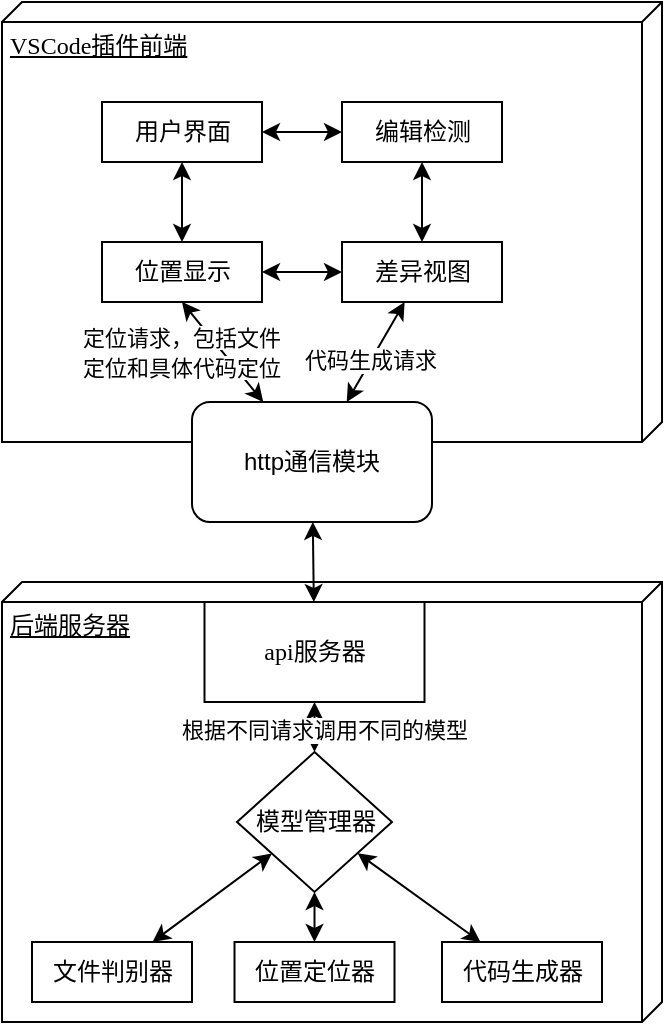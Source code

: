 <mxfile version="27.0.3">
  <diagram name="Page-1" id="5f0bae14-7c28-e335-631c-24af17079c00">
    <mxGraphModel dx="994" dy="580" grid="1" gridSize="10" guides="1" tooltips="1" connect="1" arrows="1" fold="1" page="1" pageScale="1" pageWidth="1100" pageHeight="850" background="none" math="0" shadow="0">
      <root>
        <mxCell id="0" />
        <mxCell id="1" parent="0" />
        <mxCell id="39150e848f15840c-1" value="VSCode插件前端" style="verticalAlign=top;align=left;spacingTop=8;spacingLeft=2;spacingRight=12;shape=cube;size=10;direction=south;fontStyle=4;html=1;rounded=0;shadow=0;comic=0;labelBackgroundColor=none;strokeWidth=1;fontFamily=Verdana;fontSize=12" parent="1" vertex="1">
          <mxGeometry x="340" y="50" width="330" height="220" as="geometry" />
        </mxCell>
        <mxCell id="39150e848f15840c-2" value="后端服务器" style="verticalAlign=top;align=left;spacingTop=8;spacingLeft=2;spacingRight=12;shape=cube;size=10;direction=south;fontStyle=4;html=1;rounded=0;shadow=0;comic=0;labelBackgroundColor=none;strokeWidth=1;fontFamily=Verdana;fontSize=12" parent="1" vertex="1">
          <mxGeometry x="340" y="340" width="330" height="220" as="geometry" />
        </mxCell>
        <mxCell id="39150e848f15840c-4" value="用户界面" style="html=1;rounded=0;shadow=0;comic=0;labelBackgroundColor=none;strokeWidth=1;fontFamily=Verdana;fontSize=12;align=center;" parent="1" vertex="1">
          <mxGeometry x="390" y="100" width="80" height="30" as="geometry" />
        </mxCell>
        <mxCell id="39150e848f15840c-8" value="api服务器" style="html=1;rounded=0;shadow=0;comic=0;labelBackgroundColor=none;strokeWidth=1;fontFamily=Verdana;fontSize=12;align=center;" parent="1" vertex="1">
          <mxGeometry x="441.25" y="350" width="110" height="50" as="geometry" />
        </mxCell>
        <mxCell id="wm8eKJ84Byxj_CyWqAR3-1" value="编辑检测" style="html=1;rounded=0;shadow=0;comic=0;labelBackgroundColor=none;strokeWidth=1;fontFamily=Verdana;fontSize=12;align=center;" vertex="1" parent="1">
          <mxGeometry x="510" y="100" width="80" height="30" as="geometry" />
        </mxCell>
        <mxCell id="wm8eKJ84Byxj_CyWqAR3-2" value="" style="endArrow=classic;startArrow=classic;html=1;rounded=0;" edge="1" parent="1" source="39150e848f15840c-4" target="wm8eKJ84Byxj_CyWqAR3-1">
          <mxGeometry width="50" height="50" relative="1" as="geometry">
            <mxPoint x="480" y="330" as="sourcePoint" />
            <mxPoint x="530" y="280" as="targetPoint" />
          </mxGeometry>
        </mxCell>
        <mxCell id="wm8eKJ84Byxj_CyWqAR3-8" value="位置显示" style="html=1;rounded=0;shadow=0;comic=0;labelBackgroundColor=none;strokeWidth=1;fontFamily=Verdana;fontSize=12;align=center;" vertex="1" parent="1">
          <mxGeometry x="390" y="170" width="80" height="30" as="geometry" />
        </mxCell>
        <mxCell id="wm8eKJ84Byxj_CyWqAR3-9" value="差异视图" style="html=1;rounded=0;shadow=0;comic=0;labelBackgroundColor=none;strokeWidth=1;fontFamily=Verdana;fontSize=12;align=center;" vertex="1" parent="1">
          <mxGeometry x="510" y="170" width="80" height="30" as="geometry" />
        </mxCell>
        <mxCell id="wm8eKJ84Byxj_CyWqAR3-10" value="" style="endArrow=classic;startArrow=classic;html=1;rounded=0;" edge="1" parent="1" source="wm8eKJ84Byxj_CyWqAR3-8" target="wm8eKJ84Byxj_CyWqAR3-9">
          <mxGeometry width="50" height="50" relative="1" as="geometry">
            <mxPoint x="480" y="330" as="sourcePoint" />
            <mxPoint x="530" y="280" as="targetPoint" />
          </mxGeometry>
        </mxCell>
        <mxCell id="wm8eKJ84Byxj_CyWqAR3-11" value="" style="endArrow=classic;startArrow=classic;html=1;rounded=0;" edge="1" parent="1" source="39150e848f15840c-4" target="wm8eKJ84Byxj_CyWqAR3-8">
          <mxGeometry width="50" height="50" relative="1" as="geometry">
            <mxPoint x="480" y="330" as="sourcePoint" />
            <mxPoint x="530" y="280" as="targetPoint" />
          </mxGeometry>
        </mxCell>
        <mxCell id="wm8eKJ84Byxj_CyWqAR3-12" value="" style="endArrow=classic;startArrow=classic;html=1;rounded=0;" edge="1" parent="1" source="wm8eKJ84Byxj_CyWqAR3-9" target="wm8eKJ84Byxj_CyWqAR3-1">
          <mxGeometry width="50" height="50" relative="1" as="geometry">
            <mxPoint x="480" y="330" as="sourcePoint" />
            <mxPoint x="530" y="280" as="targetPoint" />
          </mxGeometry>
        </mxCell>
        <mxCell id="wm8eKJ84Byxj_CyWqAR3-13" value="http通信模块" style="rounded=1;whiteSpace=wrap;html=1;" vertex="1" parent="1">
          <mxGeometry x="435" y="250" width="120" height="60" as="geometry" />
        </mxCell>
        <mxCell id="wm8eKJ84Byxj_CyWqAR3-16" value="" style="endArrow=classic;startArrow=classic;html=1;rounded=0;exitX=0.5;exitY=1;exitDx=0;exitDy=0;" edge="1" parent="1" source="wm8eKJ84Byxj_CyWqAR3-8" target="wm8eKJ84Byxj_CyWqAR3-13">
          <mxGeometry width="50" height="50" relative="1" as="geometry">
            <mxPoint x="480" y="330" as="sourcePoint" />
            <mxPoint x="530" y="280" as="targetPoint" />
          </mxGeometry>
        </mxCell>
        <mxCell id="wm8eKJ84Byxj_CyWqAR3-17" value="" style="endArrow=classic;startArrow=classic;html=1;rounded=0;" edge="1" parent="1" source="wm8eKJ84Byxj_CyWqAR3-13" target="wm8eKJ84Byxj_CyWqAR3-9">
          <mxGeometry width="50" height="50" relative="1" as="geometry">
            <mxPoint x="480" y="330" as="sourcePoint" />
            <mxPoint x="530" y="280" as="targetPoint" />
          </mxGeometry>
        </mxCell>
        <mxCell id="wm8eKJ84Byxj_CyWqAR3-23" value="代码生成请求" style="edgeLabel;html=1;align=center;verticalAlign=middle;resizable=0;points=[];" vertex="1" connectable="0" parent="wm8eKJ84Byxj_CyWqAR3-17">
          <mxGeometry x="-0.186" y="1" relative="1" as="geometry">
            <mxPoint as="offset" />
          </mxGeometry>
        </mxCell>
        <mxCell id="wm8eKJ84Byxj_CyWqAR3-22" value="&lt;span style=&quot;font-size: 11px; text-wrap: nowrap; background-color: rgb(255, 255, 255);&quot;&gt;定位请求，包括文件&lt;/span&gt;&lt;div&gt;&lt;span style=&quot;font-size: 11px; text-wrap: nowrap; background-color: rgb(255, 255, 255);&quot;&gt;定位和具体代码定位&lt;/span&gt;&lt;/div&gt;" style="text;html=1;align=center;verticalAlign=middle;whiteSpace=wrap;rounded=0;" vertex="1" parent="1">
          <mxGeometry x="375" y="200" width="110" height="50" as="geometry" />
        </mxCell>
        <mxCell id="wm8eKJ84Byxj_CyWqAR3-25" value="文件判别器" style="html=1;rounded=0;shadow=0;comic=0;labelBackgroundColor=none;strokeWidth=1;fontFamily=Verdana;fontSize=12;align=center;" vertex="1" parent="1">
          <mxGeometry x="355" y="520" width="80" height="30" as="geometry" />
        </mxCell>
        <mxCell id="wm8eKJ84Byxj_CyWqAR3-26" value="位置定位器" style="html=1;rounded=0;shadow=0;comic=0;labelBackgroundColor=none;strokeWidth=1;fontFamily=Verdana;fontSize=12;align=center;" vertex="1" parent="1">
          <mxGeometry x="456.25" y="520" width="80" height="30" as="geometry" />
        </mxCell>
        <mxCell id="wm8eKJ84Byxj_CyWqAR3-27" value="代码生成器" style="html=1;rounded=0;shadow=0;comic=0;labelBackgroundColor=none;strokeWidth=1;fontFamily=Verdana;fontSize=12;align=center;" vertex="1" parent="1">
          <mxGeometry x="560" y="520" width="80" height="30" as="geometry" />
        </mxCell>
        <mxCell id="wm8eKJ84Byxj_CyWqAR3-28" value="模型管理器" style="rhombus;whiteSpace=wrap;html=1;" vertex="1" parent="1">
          <mxGeometry x="457.5" y="425" width="77.5" height="70" as="geometry" />
        </mxCell>
        <mxCell id="wm8eKJ84Byxj_CyWqAR3-30" value="" style="endArrow=classic;startArrow=classic;html=1;rounded=0;" edge="1" parent="1" source="wm8eKJ84Byxj_CyWqAR3-25" target="wm8eKJ84Byxj_CyWqAR3-28">
          <mxGeometry width="50" height="50" relative="1" as="geometry">
            <mxPoint x="480" y="560" as="sourcePoint" />
            <mxPoint x="530" y="510" as="targetPoint" />
          </mxGeometry>
        </mxCell>
        <mxCell id="wm8eKJ84Byxj_CyWqAR3-31" value="" style="endArrow=classic;startArrow=classic;html=1;rounded=0;" edge="1" parent="1" source="wm8eKJ84Byxj_CyWqAR3-26" target="wm8eKJ84Byxj_CyWqAR3-28">
          <mxGeometry width="50" height="50" relative="1" as="geometry">
            <mxPoint x="490" y="520" as="sourcePoint" />
            <mxPoint x="530" y="510" as="targetPoint" />
          </mxGeometry>
        </mxCell>
        <mxCell id="wm8eKJ84Byxj_CyWqAR3-32" value="" style="endArrow=classic;startArrow=classic;html=1;rounded=0;" edge="1" parent="1" source="wm8eKJ84Byxj_CyWqAR3-27" target="wm8eKJ84Byxj_CyWqAR3-28">
          <mxGeometry width="50" height="50" relative="1" as="geometry">
            <mxPoint x="480" y="560" as="sourcePoint" />
            <mxPoint x="530" y="510" as="targetPoint" />
          </mxGeometry>
        </mxCell>
        <mxCell id="wm8eKJ84Byxj_CyWqAR3-33" value="" style="endArrow=classic;startArrow=classic;html=1;rounded=0;" edge="1" parent="1" source="39150e848f15840c-8" target="wm8eKJ84Byxj_CyWqAR3-28">
          <mxGeometry width="50" height="50" relative="1" as="geometry">
            <mxPoint x="480" y="560" as="sourcePoint" />
            <mxPoint x="530" y="510" as="targetPoint" />
          </mxGeometry>
        </mxCell>
        <mxCell id="wm8eKJ84Byxj_CyWqAR3-35" value="根据不同请求调用不同的模型" style="edgeLabel;html=1;align=center;verticalAlign=middle;resizable=0;points=[];" vertex="1" connectable="0" parent="wm8eKJ84Byxj_CyWqAR3-33">
          <mxGeometry x="0.072" y="4" relative="1" as="geometry">
            <mxPoint as="offset" />
          </mxGeometry>
        </mxCell>
        <mxCell id="wm8eKJ84Byxj_CyWqAR3-34" value="" style="endArrow=classic;startArrow=classic;html=1;rounded=0;" edge="1" parent="1" source="39150e848f15840c-8" target="wm8eKJ84Byxj_CyWqAR3-13">
          <mxGeometry width="50" height="50" relative="1" as="geometry">
            <mxPoint x="480" y="330" as="sourcePoint" />
            <mxPoint x="520" y="290" as="targetPoint" />
          </mxGeometry>
        </mxCell>
      </root>
    </mxGraphModel>
  </diagram>
</mxfile>

